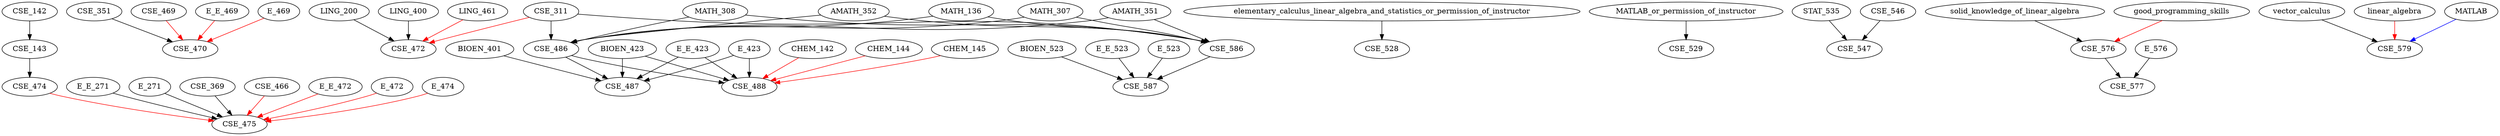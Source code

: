 digraph G {
    edge [color=black];
    CSE_142 -> CSE_143;
    edge [color=black];
    CSE_351 -> CSE_470;
    edge [color=red];
    CSE_469 -> CSE_470;
    E_E_469 -> CSE_470;
    E_469 -> CSE_470;
    edge [color=black];
    LING_200 -> CSE_472;
    LING_400 -> CSE_472;
    edge [color=red];
    LING_461 -> CSE_472;
    CSE_311 -> CSE_472;
    edge [color=black];
    CSE_143 -> CSE_474;
    edge [color=black];
    E_E_271 -> CSE_475;
    E_271 -> CSE_475;
    CSE_369 -> CSE_475;
    edge [color=red];
    CSE_466 -> CSE_475;
    E_E_472 -> CSE_475;
    E_472 -> CSE_475;
    CSE_474 -> CSE_475;
    E_474 -> CSE_475;
    edge [color=black];
    MATH_136 -> CSE_486;
    MATH_307 -> CSE_486;
    AMATH_351 -> CSE_486;
    CSE_311 -> CSE_486;
    MATH_308 -> CSE_486;
    AMATH_352 -> CSE_486;
    edge [color=black];
    BIOEN_401 -> CSE_487;
    BIOEN_423 -> CSE_487;
    E_E_423 -> CSE_487;
    E_423 -> CSE_487;
    CSE_486 -> CSE_487;
    edge [color=black];
    BIOEN_423 -> CSE_488;
    E_E_423 -> CSE_488;
    E_423 -> CSE_488;
    CSE_486 -> CSE_488;
    edge [color=red];
    CHEM_142 -> CSE_488;
    CHEM_144 -> CSE_488;
    CHEM_145 -> CSE_488;
    edge [color=black];
    elementary_calculus_linear_algebra_and_statistics_or_permission_of_instructor -> CSE_528;
    edge [color=black];
    MATLAB_or_permission_of_instructor -> CSE_529;
    edge [color=black];
    STAT_535 -> CSE_547;
    CSE_546 -> CSE_547;
    edge [color=black];
    solid_knowledge_of_linear_algebra -> CSE_576;
    edge [color=red];
    good_programming_skills -> CSE_576;
    edge [color=black];
    CSE_576 -> CSE_577;
    E_576 -> CSE_577;
    edge [color=black];
    vector_calculus -> CSE_579;
    edge [color=red];
    linear_algebra -> CSE_579;
    edge [color=blue];
    MATLAB -> CSE_579;
    edge [color=black];
    MATH_136 -> CSE_586;
    MATH_307 -> CSE_586;
    AMATH_351 -> CSE_586;
    CSE_311 -> CSE_586;
    MATH_308 -> CSE_586;
    AMATH_352 -> CSE_586;
    edge [color=black];
    BIOEN_523 -> CSE_587;
    E_E_523 -> CSE_587;
    E_523 -> CSE_587;
    CSE_586 -> CSE_587;
}
